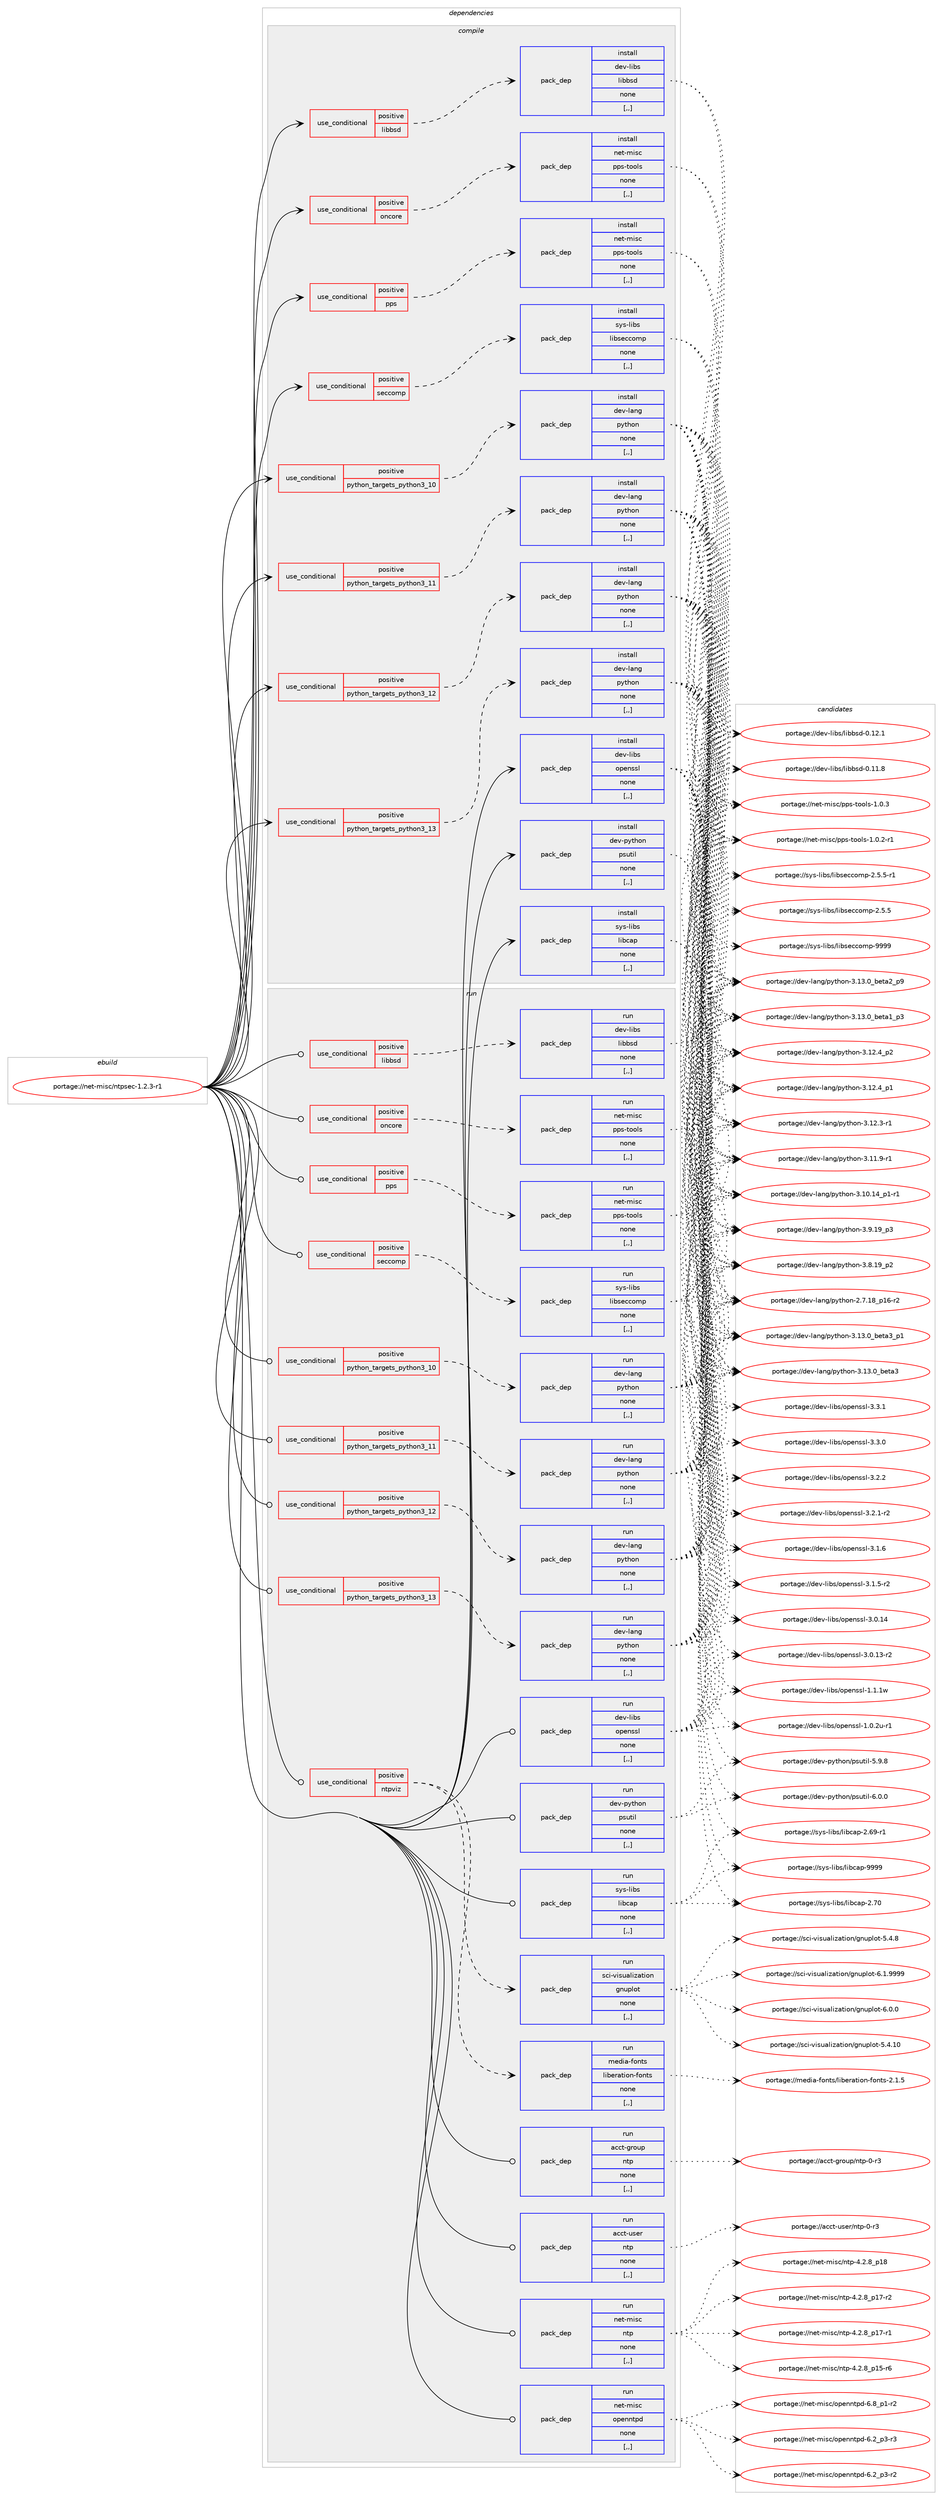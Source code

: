 digraph prolog {

# *************
# Graph options
# *************

newrank=true;
concentrate=true;
compound=true;
graph [rankdir=LR,fontname=Helvetica,fontsize=10,ranksep=1.5];#, ranksep=2.5, nodesep=0.2];
edge  [arrowhead=vee];
node  [fontname=Helvetica,fontsize=10];

# **********
# The ebuild
# **********

subgraph cluster_leftcol {
color=gray;
label=<<i>ebuild</i>>;
id [label="portage://net-misc/ntpsec-1.2.3-r1", color=red, width=4, href="../net-misc/ntpsec-1.2.3-r1.svg"];
}

# ****************
# The dependencies
# ****************

subgraph cluster_midcol {
color=gray;
label=<<i>dependencies</i>>;
subgraph cluster_compile {
fillcolor="#eeeeee";
style=filled;
label=<<i>compile</i>>;
subgraph cond97766 {
dependency371365 [label=<<TABLE BORDER="0" CELLBORDER="1" CELLSPACING="0" CELLPADDING="4"><TR><TD ROWSPAN="3" CELLPADDING="10">use_conditional</TD></TR><TR><TD>positive</TD></TR><TR><TD>libbsd</TD></TR></TABLE>>, shape=none, color=red];
subgraph pack270905 {
dependency371366 [label=<<TABLE BORDER="0" CELLBORDER="1" CELLSPACING="0" CELLPADDING="4" WIDTH="220"><TR><TD ROWSPAN="6" CELLPADDING="30">pack_dep</TD></TR><TR><TD WIDTH="110">install</TD></TR><TR><TD>dev-libs</TD></TR><TR><TD>libbsd</TD></TR><TR><TD>none</TD></TR><TR><TD>[,,]</TD></TR></TABLE>>, shape=none, color=blue];
}
dependency371365:e -> dependency371366:w [weight=20,style="dashed",arrowhead="vee"];
}
id:e -> dependency371365:w [weight=20,style="solid",arrowhead="vee"];
subgraph cond97767 {
dependency371367 [label=<<TABLE BORDER="0" CELLBORDER="1" CELLSPACING="0" CELLPADDING="4"><TR><TD ROWSPAN="3" CELLPADDING="10">use_conditional</TD></TR><TR><TD>positive</TD></TR><TR><TD>oncore</TD></TR></TABLE>>, shape=none, color=red];
subgraph pack270906 {
dependency371368 [label=<<TABLE BORDER="0" CELLBORDER="1" CELLSPACING="0" CELLPADDING="4" WIDTH="220"><TR><TD ROWSPAN="6" CELLPADDING="30">pack_dep</TD></TR><TR><TD WIDTH="110">install</TD></TR><TR><TD>net-misc</TD></TR><TR><TD>pps-tools</TD></TR><TR><TD>none</TD></TR><TR><TD>[,,]</TD></TR></TABLE>>, shape=none, color=blue];
}
dependency371367:e -> dependency371368:w [weight=20,style="dashed",arrowhead="vee"];
}
id:e -> dependency371367:w [weight=20,style="solid",arrowhead="vee"];
subgraph cond97768 {
dependency371369 [label=<<TABLE BORDER="0" CELLBORDER="1" CELLSPACING="0" CELLPADDING="4"><TR><TD ROWSPAN="3" CELLPADDING="10">use_conditional</TD></TR><TR><TD>positive</TD></TR><TR><TD>pps</TD></TR></TABLE>>, shape=none, color=red];
subgraph pack270907 {
dependency371370 [label=<<TABLE BORDER="0" CELLBORDER="1" CELLSPACING="0" CELLPADDING="4" WIDTH="220"><TR><TD ROWSPAN="6" CELLPADDING="30">pack_dep</TD></TR><TR><TD WIDTH="110">install</TD></TR><TR><TD>net-misc</TD></TR><TR><TD>pps-tools</TD></TR><TR><TD>none</TD></TR><TR><TD>[,,]</TD></TR></TABLE>>, shape=none, color=blue];
}
dependency371369:e -> dependency371370:w [weight=20,style="dashed",arrowhead="vee"];
}
id:e -> dependency371369:w [weight=20,style="solid",arrowhead="vee"];
subgraph cond97769 {
dependency371371 [label=<<TABLE BORDER="0" CELLBORDER="1" CELLSPACING="0" CELLPADDING="4"><TR><TD ROWSPAN="3" CELLPADDING="10">use_conditional</TD></TR><TR><TD>positive</TD></TR><TR><TD>python_targets_python3_10</TD></TR></TABLE>>, shape=none, color=red];
subgraph pack270908 {
dependency371372 [label=<<TABLE BORDER="0" CELLBORDER="1" CELLSPACING="0" CELLPADDING="4" WIDTH="220"><TR><TD ROWSPAN="6" CELLPADDING="30">pack_dep</TD></TR><TR><TD WIDTH="110">install</TD></TR><TR><TD>dev-lang</TD></TR><TR><TD>python</TD></TR><TR><TD>none</TD></TR><TR><TD>[,,]</TD></TR></TABLE>>, shape=none, color=blue];
}
dependency371371:e -> dependency371372:w [weight=20,style="dashed",arrowhead="vee"];
}
id:e -> dependency371371:w [weight=20,style="solid",arrowhead="vee"];
subgraph cond97770 {
dependency371373 [label=<<TABLE BORDER="0" CELLBORDER="1" CELLSPACING="0" CELLPADDING="4"><TR><TD ROWSPAN="3" CELLPADDING="10">use_conditional</TD></TR><TR><TD>positive</TD></TR><TR><TD>python_targets_python3_11</TD></TR></TABLE>>, shape=none, color=red];
subgraph pack270909 {
dependency371374 [label=<<TABLE BORDER="0" CELLBORDER="1" CELLSPACING="0" CELLPADDING="4" WIDTH="220"><TR><TD ROWSPAN="6" CELLPADDING="30">pack_dep</TD></TR><TR><TD WIDTH="110">install</TD></TR><TR><TD>dev-lang</TD></TR><TR><TD>python</TD></TR><TR><TD>none</TD></TR><TR><TD>[,,]</TD></TR></TABLE>>, shape=none, color=blue];
}
dependency371373:e -> dependency371374:w [weight=20,style="dashed",arrowhead="vee"];
}
id:e -> dependency371373:w [weight=20,style="solid",arrowhead="vee"];
subgraph cond97771 {
dependency371375 [label=<<TABLE BORDER="0" CELLBORDER="1" CELLSPACING="0" CELLPADDING="4"><TR><TD ROWSPAN="3" CELLPADDING="10">use_conditional</TD></TR><TR><TD>positive</TD></TR><TR><TD>python_targets_python3_12</TD></TR></TABLE>>, shape=none, color=red];
subgraph pack270910 {
dependency371376 [label=<<TABLE BORDER="0" CELLBORDER="1" CELLSPACING="0" CELLPADDING="4" WIDTH="220"><TR><TD ROWSPAN="6" CELLPADDING="30">pack_dep</TD></TR><TR><TD WIDTH="110">install</TD></TR><TR><TD>dev-lang</TD></TR><TR><TD>python</TD></TR><TR><TD>none</TD></TR><TR><TD>[,,]</TD></TR></TABLE>>, shape=none, color=blue];
}
dependency371375:e -> dependency371376:w [weight=20,style="dashed",arrowhead="vee"];
}
id:e -> dependency371375:w [weight=20,style="solid",arrowhead="vee"];
subgraph cond97772 {
dependency371377 [label=<<TABLE BORDER="0" CELLBORDER="1" CELLSPACING="0" CELLPADDING="4"><TR><TD ROWSPAN="3" CELLPADDING="10">use_conditional</TD></TR><TR><TD>positive</TD></TR><TR><TD>python_targets_python3_13</TD></TR></TABLE>>, shape=none, color=red];
subgraph pack270911 {
dependency371378 [label=<<TABLE BORDER="0" CELLBORDER="1" CELLSPACING="0" CELLPADDING="4" WIDTH="220"><TR><TD ROWSPAN="6" CELLPADDING="30">pack_dep</TD></TR><TR><TD WIDTH="110">install</TD></TR><TR><TD>dev-lang</TD></TR><TR><TD>python</TD></TR><TR><TD>none</TD></TR><TR><TD>[,,]</TD></TR></TABLE>>, shape=none, color=blue];
}
dependency371377:e -> dependency371378:w [weight=20,style="dashed",arrowhead="vee"];
}
id:e -> dependency371377:w [weight=20,style="solid",arrowhead="vee"];
subgraph cond97773 {
dependency371379 [label=<<TABLE BORDER="0" CELLBORDER="1" CELLSPACING="0" CELLPADDING="4"><TR><TD ROWSPAN="3" CELLPADDING="10">use_conditional</TD></TR><TR><TD>positive</TD></TR><TR><TD>seccomp</TD></TR></TABLE>>, shape=none, color=red];
subgraph pack270912 {
dependency371380 [label=<<TABLE BORDER="0" CELLBORDER="1" CELLSPACING="0" CELLPADDING="4" WIDTH="220"><TR><TD ROWSPAN="6" CELLPADDING="30">pack_dep</TD></TR><TR><TD WIDTH="110">install</TD></TR><TR><TD>sys-libs</TD></TR><TR><TD>libseccomp</TD></TR><TR><TD>none</TD></TR><TR><TD>[,,]</TD></TR></TABLE>>, shape=none, color=blue];
}
dependency371379:e -> dependency371380:w [weight=20,style="dashed",arrowhead="vee"];
}
id:e -> dependency371379:w [weight=20,style="solid",arrowhead="vee"];
subgraph pack270913 {
dependency371381 [label=<<TABLE BORDER="0" CELLBORDER="1" CELLSPACING="0" CELLPADDING="4" WIDTH="220"><TR><TD ROWSPAN="6" CELLPADDING="30">pack_dep</TD></TR><TR><TD WIDTH="110">install</TD></TR><TR><TD>dev-libs</TD></TR><TR><TD>openssl</TD></TR><TR><TD>none</TD></TR><TR><TD>[,,]</TD></TR></TABLE>>, shape=none, color=blue];
}
id:e -> dependency371381:w [weight=20,style="solid",arrowhead="vee"];
subgraph pack270914 {
dependency371382 [label=<<TABLE BORDER="0" CELLBORDER="1" CELLSPACING="0" CELLPADDING="4" WIDTH="220"><TR><TD ROWSPAN="6" CELLPADDING="30">pack_dep</TD></TR><TR><TD WIDTH="110">install</TD></TR><TR><TD>dev-python</TD></TR><TR><TD>psutil</TD></TR><TR><TD>none</TD></TR><TR><TD>[,,]</TD></TR></TABLE>>, shape=none, color=blue];
}
id:e -> dependency371382:w [weight=20,style="solid",arrowhead="vee"];
subgraph pack270915 {
dependency371383 [label=<<TABLE BORDER="0" CELLBORDER="1" CELLSPACING="0" CELLPADDING="4" WIDTH="220"><TR><TD ROWSPAN="6" CELLPADDING="30">pack_dep</TD></TR><TR><TD WIDTH="110">install</TD></TR><TR><TD>sys-libs</TD></TR><TR><TD>libcap</TD></TR><TR><TD>none</TD></TR><TR><TD>[,,]</TD></TR></TABLE>>, shape=none, color=blue];
}
id:e -> dependency371383:w [weight=20,style="solid",arrowhead="vee"];
}
subgraph cluster_compileandrun {
fillcolor="#eeeeee";
style=filled;
label=<<i>compile and run</i>>;
}
subgraph cluster_run {
fillcolor="#eeeeee";
style=filled;
label=<<i>run</i>>;
subgraph cond97774 {
dependency371384 [label=<<TABLE BORDER="0" CELLBORDER="1" CELLSPACING="0" CELLPADDING="4"><TR><TD ROWSPAN="3" CELLPADDING="10">use_conditional</TD></TR><TR><TD>positive</TD></TR><TR><TD>libbsd</TD></TR></TABLE>>, shape=none, color=red];
subgraph pack270916 {
dependency371385 [label=<<TABLE BORDER="0" CELLBORDER="1" CELLSPACING="0" CELLPADDING="4" WIDTH="220"><TR><TD ROWSPAN="6" CELLPADDING="30">pack_dep</TD></TR><TR><TD WIDTH="110">run</TD></TR><TR><TD>dev-libs</TD></TR><TR><TD>libbsd</TD></TR><TR><TD>none</TD></TR><TR><TD>[,,]</TD></TR></TABLE>>, shape=none, color=blue];
}
dependency371384:e -> dependency371385:w [weight=20,style="dashed",arrowhead="vee"];
}
id:e -> dependency371384:w [weight=20,style="solid",arrowhead="odot"];
subgraph cond97775 {
dependency371386 [label=<<TABLE BORDER="0" CELLBORDER="1" CELLSPACING="0" CELLPADDING="4"><TR><TD ROWSPAN="3" CELLPADDING="10">use_conditional</TD></TR><TR><TD>positive</TD></TR><TR><TD>ntpviz</TD></TR></TABLE>>, shape=none, color=red];
subgraph pack270917 {
dependency371387 [label=<<TABLE BORDER="0" CELLBORDER="1" CELLSPACING="0" CELLPADDING="4" WIDTH="220"><TR><TD ROWSPAN="6" CELLPADDING="30">pack_dep</TD></TR><TR><TD WIDTH="110">run</TD></TR><TR><TD>media-fonts</TD></TR><TR><TD>liberation-fonts</TD></TR><TR><TD>none</TD></TR><TR><TD>[,,]</TD></TR></TABLE>>, shape=none, color=blue];
}
dependency371386:e -> dependency371387:w [weight=20,style="dashed",arrowhead="vee"];
subgraph pack270918 {
dependency371388 [label=<<TABLE BORDER="0" CELLBORDER="1" CELLSPACING="0" CELLPADDING="4" WIDTH="220"><TR><TD ROWSPAN="6" CELLPADDING="30">pack_dep</TD></TR><TR><TD WIDTH="110">run</TD></TR><TR><TD>sci-visualization</TD></TR><TR><TD>gnuplot</TD></TR><TR><TD>none</TD></TR><TR><TD>[,,]</TD></TR></TABLE>>, shape=none, color=blue];
}
dependency371386:e -> dependency371388:w [weight=20,style="dashed",arrowhead="vee"];
}
id:e -> dependency371386:w [weight=20,style="solid",arrowhead="odot"];
subgraph cond97776 {
dependency371389 [label=<<TABLE BORDER="0" CELLBORDER="1" CELLSPACING="0" CELLPADDING="4"><TR><TD ROWSPAN="3" CELLPADDING="10">use_conditional</TD></TR><TR><TD>positive</TD></TR><TR><TD>oncore</TD></TR></TABLE>>, shape=none, color=red];
subgraph pack270919 {
dependency371390 [label=<<TABLE BORDER="0" CELLBORDER="1" CELLSPACING="0" CELLPADDING="4" WIDTH="220"><TR><TD ROWSPAN="6" CELLPADDING="30">pack_dep</TD></TR><TR><TD WIDTH="110">run</TD></TR><TR><TD>net-misc</TD></TR><TR><TD>pps-tools</TD></TR><TR><TD>none</TD></TR><TR><TD>[,,]</TD></TR></TABLE>>, shape=none, color=blue];
}
dependency371389:e -> dependency371390:w [weight=20,style="dashed",arrowhead="vee"];
}
id:e -> dependency371389:w [weight=20,style="solid",arrowhead="odot"];
subgraph cond97777 {
dependency371391 [label=<<TABLE BORDER="0" CELLBORDER="1" CELLSPACING="0" CELLPADDING="4"><TR><TD ROWSPAN="3" CELLPADDING="10">use_conditional</TD></TR><TR><TD>positive</TD></TR><TR><TD>pps</TD></TR></TABLE>>, shape=none, color=red];
subgraph pack270920 {
dependency371392 [label=<<TABLE BORDER="0" CELLBORDER="1" CELLSPACING="0" CELLPADDING="4" WIDTH="220"><TR><TD ROWSPAN="6" CELLPADDING="30">pack_dep</TD></TR><TR><TD WIDTH="110">run</TD></TR><TR><TD>net-misc</TD></TR><TR><TD>pps-tools</TD></TR><TR><TD>none</TD></TR><TR><TD>[,,]</TD></TR></TABLE>>, shape=none, color=blue];
}
dependency371391:e -> dependency371392:w [weight=20,style="dashed",arrowhead="vee"];
}
id:e -> dependency371391:w [weight=20,style="solid",arrowhead="odot"];
subgraph cond97778 {
dependency371393 [label=<<TABLE BORDER="0" CELLBORDER="1" CELLSPACING="0" CELLPADDING="4"><TR><TD ROWSPAN="3" CELLPADDING="10">use_conditional</TD></TR><TR><TD>positive</TD></TR><TR><TD>python_targets_python3_10</TD></TR></TABLE>>, shape=none, color=red];
subgraph pack270921 {
dependency371394 [label=<<TABLE BORDER="0" CELLBORDER="1" CELLSPACING="0" CELLPADDING="4" WIDTH="220"><TR><TD ROWSPAN="6" CELLPADDING="30">pack_dep</TD></TR><TR><TD WIDTH="110">run</TD></TR><TR><TD>dev-lang</TD></TR><TR><TD>python</TD></TR><TR><TD>none</TD></TR><TR><TD>[,,]</TD></TR></TABLE>>, shape=none, color=blue];
}
dependency371393:e -> dependency371394:w [weight=20,style="dashed",arrowhead="vee"];
}
id:e -> dependency371393:w [weight=20,style="solid",arrowhead="odot"];
subgraph cond97779 {
dependency371395 [label=<<TABLE BORDER="0" CELLBORDER="1" CELLSPACING="0" CELLPADDING="4"><TR><TD ROWSPAN="3" CELLPADDING="10">use_conditional</TD></TR><TR><TD>positive</TD></TR><TR><TD>python_targets_python3_11</TD></TR></TABLE>>, shape=none, color=red];
subgraph pack270922 {
dependency371396 [label=<<TABLE BORDER="0" CELLBORDER="1" CELLSPACING="0" CELLPADDING="4" WIDTH="220"><TR><TD ROWSPAN="6" CELLPADDING="30">pack_dep</TD></TR><TR><TD WIDTH="110">run</TD></TR><TR><TD>dev-lang</TD></TR><TR><TD>python</TD></TR><TR><TD>none</TD></TR><TR><TD>[,,]</TD></TR></TABLE>>, shape=none, color=blue];
}
dependency371395:e -> dependency371396:w [weight=20,style="dashed",arrowhead="vee"];
}
id:e -> dependency371395:w [weight=20,style="solid",arrowhead="odot"];
subgraph cond97780 {
dependency371397 [label=<<TABLE BORDER="0" CELLBORDER="1" CELLSPACING="0" CELLPADDING="4"><TR><TD ROWSPAN="3" CELLPADDING="10">use_conditional</TD></TR><TR><TD>positive</TD></TR><TR><TD>python_targets_python3_12</TD></TR></TABLE>>, shape=none, color=red];
subgraph pack270923 {
dependency371398 [label=<<TABLE BORDER="0" CELLBORDER="1" CELLSPACING="0" CELLPADDING="4" WIDTH="220"><TR><TD ROWSPAN="6" CELLPADDING="30">pack_dep</TD></TR><TR><TD WIDTH="110">run</TD></TR><TR><TD>dev-lang</TD></TR><TR><TD>python</TD></TR><TR><TD>none</TD></TR><TR><TD>[,,]</TD></TR></TABLE>>, shape=none, color=blue];
}
dependency371397:e -> dependency371398:w [weight=20,style="dashed",arrowhead="vee"];
}
id:e -> dependency371397:w [weight=20,style="solid",arrowhead="odot"];
subgraph cond97781 {
dependency371399 [label=<<TABLE BORDER="0" CELLBORDER="1" CELLSPACING="0" CELLPADDING="4"><TR><TD ROWSPAN="3" CELLPADDING="10">use_conditional</TD></TR><TR><TD>positive</TD></TR><TR><TD>python_targets_python3_13</TD></TR></TABLE>>, shape=none, color=red];
subgraph pack270924 {
dependency371400 [label=<<TABLE BORDER="0" CELLBORDER="1" CELLSPACING="0" CELLPADDING="4" WIDTH="220"><TR><TD ROWSPAN="6" CELLPADDING="30">pack_dep</TD></TR><TR><TD WIDTH="110">run</TD></TR><TR><TD>dev-lang</TD></TR><TR><TD>python</TD></TR><TR><TD>none</TD></TR><TR><TD>[,,]</TD></TR></TABLE>>, shape=none, color=blue];
}
dependency371399:e -> dependency371400:w [weight=20,style="dashed",arrowhead="vee"];
}
id:e -> dependency371399:w [weight=20,style="solid",arrowhead="odot"];
subgraph cond97782 {
dependency371401 [label=<<TABLE BORDER="0" CELLBORDER="1" CELLSPACING="0" CELLPADDING="4"><TR><TD ROWSPAN="3" CELLPADDING="10">use_conditional</TD></TR><TR><TD>positive</TD></TR><TR><TD>seccomp</TD></TR></TABLE>>, shape=none, color=red];
subgraph pack270925 {
dependency371402 [label=<<TABLE BORDER="0" CELLBORDER="1" CELLSPACING="0" CELLPADDING="4" WIDTH="220"><TR><TD ROWSPAN="6" CELLPADDING="30">pack_dep</TD></TR><TR><TD WIDTH="110">run</TD></TR><TR><TD>sys-libs</TD></TR><TR><TD>libseccomp</TD></TR><TR><TD>none</TD></TR><TR><TD>[,,]</TD></TR></TABLE>>, shape=none, color=blue];
}
dependency371401:e -> dependency371402:w [weight=20,style="dashed",arrowhead="vee"];
}
id:e -> dependency371401:w [weight=20,style="solid",arrowhead="odot"];
subgraph pack270926 {
dependency371403 [label=<<TABLE BORDER="0" CELLBORDER="1" CELLSPACING="0" CELLPADDING="4" WIDTH="220"><TR><TD ROWSPAN="6" CELLPADDING="30">pack_dep</TD></TR><TR><TD WIDTH="110">run</TD></TR><TR><TD>acct-group</TD></TR><TR><TD>ntp</TD></TR><TR><TD>none</TD></TR><TR><TD>[,,]</TD></TR></TABLE>>, shape=none, color=blue];
}
id:e -> dependency371403:w [weight=20,style="solid",arrowhead="odot"];
subgraph pack270927 {
dependency371404 [label=<<TABLE BORDER="0" CELLBORDER="1" CELLSPACING="0" CELLPADDING="4" WIDTH="220"><TR><TD ROWSPAN="6" CELLPADDING="30">pack_dep</TD></TR><TR><TD WIDTH="110">run</TD></TR><TR><TD>acct-user</TD></TR><TR><TD>ntp</TD></TR><TR><TD>none</TD></TR><TR><TD>[,,]</TD></TR></TABLE>>, shape=none, color=blue];
}
id:e -> dependency371404:w [weight=20,style="solid",arrowhead="odot"];
subgraph pack270928 {
dependency371405 [label=<<TABLE BORDER="0" CELLBORDER="1" CELLSPACING="0" CELLPADDING="4" WIDTH="220"><TR><TD ROWSPAN="6" CELLPADDING="30">pack_dep</TD></TR><TR><TD WIDTH="110">run</TD></TR><TR><TD>dev-libs</TD></TR><TR><TD>openssl</TD></TR><TR><TD>none</TD></TR><TR><TD>[,,]</TD></TR></TABLE>>, shape=none, color=blue];
}
id:e -> dependency371405:w [weight=20,style="solid",arrowhead="odot"];
subgraph pack270929 {
dependency371406 [label=<<TABLE BORDER="0" CELLBORDER="1" CELLSPACING="0" CELLPADDING="4" WIDTH="220"><TR><TD ROWSPAN="6" CELLPADDING="30">pack_dep</TD></TR><TR><TD WIDTH="110">run</TD></TR><TR><TD>dev-python</TD></TR><TR><TD>psutil</TD></TR><TR><TD>none</TD></TR><TR><TD>[,,]</TD></TR></TABLE>>, shape=none, color=blue];
}
id:e -> dependency371406:w [weight=20,style="solid",arrowhead="odot"];
subgraph pack270930 {
dependency371407 [label=<<TABLE BORDER="0" CELLBORDER="1" CELLSPACING="0" CELLPADDING="4" WIDTH="220"><TR><TD ROWSPAN="6" CELLPADDING="30">pack_dep</TD></TR><TR><TD WIDTH="110">run</TD></TR><TR><TD>sys-libs</TD></TR><TR><TD>libcap</TD></TR><TR><TD>none</TD></TR><TR><TD>[,,]</TD></TR></TABLE>>, shape=none, color=blue];
}
id:e -> dependency371407:w [weight=20,style="solid",arrowhead="odot"];
subgraph pack270931 {
dependency371408 [label=<<TABLE BORDER="0" CELLBORDER="1" CELLSPACING="0" CELLPADDING="4" WIDTH="220"><TR><TD ROWSPAN="6" CELLPADDING="30">pack_dep</TD></TR><TR><TD WIDTH="110">run</TD></TR><TR><TD>net-misc</TD></TR><TR><TD>ntp</TD></TR><TR><TD>none</TD></TR><TR><TD>[,,]</TD></TR></TABLE>>, shape=none, color=blue];
}
id:e -> dependency371408:w [weight=20,style="solid",arrowhead="odot"];
subgraph pack270932 {
dependency371409 [label=<<TABLE BORDER="0" CELLBORDER="1" CELLSPACING="0" CELLPADDING="4" WIDTH="220"><TR><TD ROWSPAN="6" CELLPADDING="30">pack_dep</TD></TR><TR><TD WIDTH="110">run</TD></TR><TR><TD>net-misc</TD></TR><TR><TD>openntpd</TD></TR><TR><TD>none</TD></TR><TR><TD>[,,]</TD></TR></TABLE>>, shape=none, color=blue];
}
id:e -> dependency371409:w [weight=20,style="solid",arrowhead="odot"];
}
}

# **************
# The candidates
# **************

subgraph cluster_choices {
rank=same;
color=gray;
label=<<i>candidates</i>>;

subgraph choice270905 {
color=black;
nodesep=1;
choice100101118451081059811547108105989811510045484649504649 [label="portage://dev-libs/libbsd-0.12.1", color=red, width=4,href="../dev-libs/libbsd-0.12.1.svg"];
choice100101118451081059811547108105989811510045484649494656 [label="portage://dev-libs/libbsd-0.11.8", color=red, width=4,href="../dev-libs/libbsd-0.11.8.svg"];
dependency371366:e -> choice100101118451081059811547108105989811510045484649504649:w [style=dotted,weight="100"];
dependency371366:e -> choice100101118451081059811547108105989811510045484649494656:w [style=dotted,weight="100"];
}
subgraph choice270906 {
color=black;
nodesep=1;
choice11010111645109105115994711211211545116111111108115454946484651 [label="portage://net-misc/pps-tools-1.0.3", color=red, width=4,href="../net-misc/pps-tools-1.0.3.svg"];
choice110101116451091051159947112112115451161111111081154549464846504511449 [label="portage://net-misc/pps-tools-1.0.2-r1", color=red, width=4,href="../net-misc/pps-tools-1.0.2-r1.svg"];
dependency371368:e -> choice11010111645109105115994711211211545116111111108115454946484651:w [style=dotted,weight="100"];
dependency371368:e -> choice110101116451091051159947112112115451161111111081154549464846504511449:w [style=dotted,weight="100"];
}
subgraph choice270907 {
color=black;
nodesep=1;
choice11010111645109105115994711211211545116111111108115454946484651 [label="portage://net-misc/pps-tools-1.0.3", color=red, width=4,href="../net-misc/pps-tools-1.0.3.svg"];
choice110101116451091051159947112112115451161111111081154549464846504511449 [label="portage://net-misc/pps-tools-1.0.2-r1", color=red, width=4,href="../net-misc/pps-tools-1.0.2-r1.svg"];
dependency371370:e -> choice11010111645109105115994711211211545116111111108115454946484651:w [style=dotted,weight="100"];
dependency371370:e -> choice110101116451091051159947112112115451161111111081154549464846504511449:w [style=dotted,weight="100"];
}
subgraph choice270908 {
color=black;
nodesep=1;
choice10010111845108971101034711212111610411111045514649514648959810111697519511249 [label="portage://dev-lang/python-3.13.0_beta3_p1", color=red, width=4,href="../dev-lang/python-3.13.0_beta3_p1.svg"];
choice1001011184510897110103471121211161041111104551464951464895981011169751 [label="portage://dev-lang/python-3.13.0_beta3", color=red, width=4,href="../dev-lang/python-3.13.0_beta3.svg"];
choice10010111845108971101034711212111610411111045514649514648959810111697509511257 [label="portage://dev-lang/python-3.13.0_beta2_p9", color=red, width=4,href="../dev-lang/python-3.13.0_beta2_p9.svg"];
choice10010111845108971101034711212111610411111045514649514648959810111697499511251 [label="portage://dev-lang/python-3.13.0_beta1_p3", color=red, width=4,href="../dev-lang/python-3.13.0_beta1_p3.svg"];
choice100101118451089711010347112121116104111110455146495046529511250 [label="portage://dev-lang/python-3.12.4_p2", color=red, width=4,href="../dev-lang/python-3.12.4_p2.svg"];
choice100101118451089711010347112121116104111110455146495046529511249 [label="portage://dev-lang/python-3.12.4_p1", color=red, width=4,href="../dev-lang/python-3.12.4_p1.svg"];
choice100101118451089711010347112121116104111110455146495046514511449 [label="portage://dev-lang/python-3.12.3-r1", color=red, width=4,href="../dev-lang/python-3.12.3-r1.svg"];
choice100101118451089711010347112121116104111110455146494946574511449 [label="portage://dev-lang/python-3.11.9-r1", color=red, width=4,href="../dev-lang/python-3.11.9-r1.svg"];
choice100101118451089711010347112121116104111110455146494846495295112494511449 [label="portage://dev-lang/python-3.10.14_p1-r1", color=red, width=4,href="../dev-lang/python-3.10.14_p1-r1.svg"];
choice100101118451089711010347112121116104111110455146574649579511251 [label="portage://dev-lang/python-3.9.19_p3", color=red, width=4,href="../dev-lang/python-3.9.19_p3.svg"];
choice100101118451089711010347112121116104111110455146564649579511250 [label="portage://dev-lang/python-3.8.19_p2", color=red, width=4,href="../dev-lang/python-3.8.19_p2.svg"];
choice100101118451089711010347112121116104111110455046554649569511249544511450 [label="portage://dev-lang/python-2.7.18_p16-r2", color=red, width=4,href="../dev-lang/python-2.7.18_p16-r2.svg"];
dependency371372:e -> choice10010111845108971101034711212111610411111045514649514648959810111697519511249:w [style=dotted,weight="100"];
dependency371372:e -> choice1001011184510897110103471121211161041111104551464951464895981011169751:w [style=dotted,weight="100"];
dependency371372:e -> choice10010111845108971101034711212111610411111045514649514648959810111697509511257:w [style=dotted,weight="100"];
dependency371372:e -> choice10010111845108971101034711212111610411111045514649514648959810111697499511251:w [style=dotted,weight="100"];
dependency371372:e -> choice100101118451089711010347112121116104111110455146495046529511250:w [style=dotted,weight="100"];
dependency371372:e -> choice100101118451089711010347112121116104111110455146495046529511249:w [style=dotted,weight="100"];
dependency371372:e -> choice100101118451089711010347112121116104111110455146495046514511449:w [style=dotted,weight="100"];
dependency371372:e -> choice100101118451089711010347112121116104111110455146494946574511449:w [style=dotted,weight="100"];
dependency371372:e -> choice100101118451089711010347112121116104111110455146494846495295112494511449:w [style=dotted,weight="100"];
dependency371372:e -> choice100101118451089711010347112121116104111110455146574649579511251:w [style=dotted,weight="100"];
dependency371372:e -> choice100101118451089711010347112121116104111110455146564649579511250:w [style=dotted,weight="100"];
dependency371372:e -> choice100101118451089711010347112121116104111110455046554649569511249544511450:w [style=dotted,weight="100"];
}
subgraph choice270909 {
color=black;
nodesep=1;
choice10010111845108971101034711212111610411111045514649514648959810111697519511249 [label="portage://dev-lang/python-3.13.0_beta3_p1", color=red, width=4,href="../dev-lang/python-3.13.0_beta3_p1.svg"];
choice1001011184510897110103471121211161041111104551464951464895981011169751 [label="portage://dev-lang/python-3.13.0_beta3", color=red, width=4,href="../dev-lang/python-3.13.0_beta3.svg"];
choice10010111845108971101034711212111610411111045514649514648959810111697509511257 [label="portage://dev-lang/python-3.13.0_beta2_p9", color=red, width=4,href="../dev-lang/python-3.13.0_beta2_p9.svg"];
choice10010111845108971101034711212111610411111045514649514648959810111697499511251 [label="portage://dev-lang/python-3.13.0_beta1_p3", color=red, width=4,href="../dev-lang/python-3.13.0_beta1_p3.svg"];
choice100101118451089711010347112121116104111110455146495046529511250 [label="portage://dev-lang/python-3.12.4_p2", color=red, width=4,href="../dev-lang/python-3.12.4_p2.svg"];
choice100101118451089711010347112121116104111110455146495046529511249 [label="portage://dev-lang/python-3.12.4_p1", color=red, width=4,href="../dev-lang/python-3.12.4_p1.svg"];
choice100101118451089711010347112121116104111110455146495046514511449 [label="portage://dev-lang/python-3.12.3-r1", color=red, width=4,href="../dev-lang/python-3.12.3-r1.svg"];
choice100101118451089711010347112121116104111110455146494946574511449 [label="portage://dev-lang/python-3.11.9-r1", color=red, width=4,href="../dev-lang/python-3.11.9-r1.svg"];
choice100101118451089711010347112121116104111110455146494846495295112494511449 [label="portage://dev-lang/python-3.10.14_p1-r1", color=red, width=4,href="../dev-lang/python-3.10.14_p1-r1.svg"];
choice100101118451089711010347112121116104111110455146574649579511251 [label="portage://dev-lang/python-3.9.19_p3", color=red, width=4,href="../dev-lang/python-3.9.19_p3.svg"];
choice100101118451089711010347112121116104111110455146564649579511250 [label="portage://dev-lang/python-3.8.19_p2", color=red, width=4,href="../dev-lang/python-3.8.19_p2.svg"];
choice100101118451089711010347112121116104111110455046554649569511249544511450 [label="portage://dev-lang/python-2.7.18_p16-r2", color=red, width=4,href="../dev-lang/python-2.7.18_p16-r2.svg"];
dependency371374:e -> choice10010111845108971101034711212111610411111045514649514648959810111697519511249:w [style=dotted,weight="100"];
dependency371374:e -> choice1001011184510897110103471121211161041111104551464951464895981011169751:w [style=dotted,weight="100"];
dependency371374:e -> choice10010111845108971101034711212111610411111045514649514648959810111697509511257:w [style=dotted,weight="100"];
dependency371374:e -> choice10010111845108971101034711212111610411111045514649514648959810111697499511251:w [style=dotted,weight="100"];
dependency371374:e -> choice100101118451089711010347112121116104111110455146495046529511250:w [style=dotted,weight="100"];
dependency371374:e -> choice100101118451089711010347112121116104111110455146495046529511249:w [style=dotted,weight="100"];
dependency371374:e -> choice100101118451089711010347112121116104111110455146495046514511449:w [style=dotted,weight="100"];
dependency371374:e -> choice100101118451089711010347112121116104111110455146494946574511449:w [style=dotted,weight="100"];
dependency371374:e -> choice100101118451089711010347112121116104111110455146494846495295112494511449:w [style=dotted,weight="100"];
dependency371374:e -> choice100101118451089711010347112121116104111110455146574649579511251:w [style=dotted,weight="100"];
dependency371374:e -> choice100101118451089711010347112121116104111110455146564649579511250:w [style=dotted,weight="100"];
dependency371374:e -> choice100101118451089711010347112121116104111110455046554649569511249544511450:w [style=dotted,weight="100"];
}
subgraph choice270910 {
color=black;
nodesep=1;
choice10010111845108971101034711212111610411111045514649514648959810111697519511249 [label="portage://dev-lang/python-3.13.0_beta3_p1", color=red, width=4,href="../dev-lang/python-3.13.0_beta3_p1.svg"];
choice1001011184510897110103471121211161041111104551464951464895981011169751 [label="portage://dev-lang/python-3.13.0_beta3", color=red, width=4,href="../dev-lang/python-3.13.0_beta3.svg"];
choice10010111845108971101034711212111610411111045514649514648959810111697509511257 [label="portage://dev-lang/python-3.13.0_beta2_p9", color=red, width=4,href="../dev-lang/python-3.13.0_beta2_p9.svg"];
choice10010111845108971101034711212111610411111045514649514648959810111697499511251 [label="portage://dev-lang/python-3.13.0_beta1_p3", color=red, width=4,href="../dev-lang/python-3.13.0_beta1_p3.svg"];
choice100101118451089711010347112121116104111110455146495046529511250 [label="portage://dev-lang/python-3.12.4_p2", color=red, width=4,href="../dev-lang/python-3.12.4_p2.svg"];
choice100101118451089711010347112121116104111110455146495046529511249 [label="portage://dev-lang/python-3.12.4_p1", color=red, width=4,href="../dev-lang/python-3.12.4_p1.svg"];
choice100101118451089711010347112121116104111110455146495046514511449 [label="portage://dev-lang/python-3.12.3-r1", color=red, width=4,href="../dev-lang/python-3.12.3-r1.svg"];
choice100101118451089711010347112121116104111110455146494946574511449 [label="portage://dev-lang/python-3.11.9-r1", color=red, width=4,href="../dev-lang/python-3.11.9-r1.svg"];
choice100101118451089711010347112121116104111110455146494846495295112494511449 [label="portage://dev-lang/python-3.10.14_p1-r1", color=red, width=4,href="../dev-lang/python-3.10.14_p1-r1.svg"];
choice100101118451089711010347112121116104111110455146574649579511251 [label="portage://dev-lang/python-3.9.19_p3", color=red, width=4,href="../dev-lang/python-3.9.19_p3.svg"];
choice100101118451089711010347112121116104111110455146564649579511250 [label="portage://dev-lang/python-3.8.19_p2", color=red, width=4,href="../dev-lang/python-3.8.19_p2.svg"];
choice100101118451089711010347112121116104111110455046554649569511249544511450 [label="portage://dev-lang/python-2.7.18_p16-r2", color=red, width=4,href="../dev-lang/python-2.7.18_p16-r2.svg"];
dependency371376:e -> choice10010111845108971101034711212111610411111045514649514648959810111697519511249:w [style=dotted,weight="100"];
dependency371376:e -> choice1001011184510897110103471121211161041111104551464951464895981011169751:w [style=dotted,weight="100"];
dependency371376:e -> choice10010111845108971101034711212111610411111045514649514648959810111697509511257:w [style=dotted,weight="100"];
dependency371376:e -> choice10010111845108971101034711212111610411111045514649514648959810111697499511251:w [style=dotted,weight="100"];
dependency371376:e -> choice100101118451089711010347112121116104111110455146495046529511250:w [style=dotted,weight="100"];
dependency371376:e -> choice100101118451089711010347112121116104111110455146495046529511249:w [style=dotted,weight="100"];
dependency371376:e -> choice100101118451089711010347112121116104111110455146495046514511449:w [style=dotted,weight="100"];
dependency371376:e -> choice100101118451089711010347112121116104111110455146494946574511449:w [style=dotted,weight="100"];
dependency371376:e -> choice100101118451089711010347112121116104111110455146494846495295112494511449:w [style=dotted,weight="100"];
dependency371376:e -> choice100101118451089711010347112121116104111110455146574649579511251:w [style=dotted,weight="100"];
dependency371376:e -> choice100101118451089711010347112121116104111110455146564649579511250:w [style=dotted,weight="100"];
dependency371376:e -> choice100101118451089711010347112121116104111110455046554649569511249544511450:w [style=dotted,weight="100"];
}
subgraph choice270911 {
color=black;
nodesep=1;
choice10010111845108971101034711212111610411111045514649514648959810111697519511249 [label="portage://dev-lang/python-3.13.0_beta3_p1", color=red, width=4,href="../dev-lang/python-3.13.0_beta3_p1.svg"];
choice1001011184510897110103471121211161041111104551464951464895981011169751 [label="portage://dev-lang/python-3.13.0_beta3", color=red, width=4,href="../dev-lang/python-3.13.0_beta3.svg"];
choice10010111845108971101034711212111610411111045514649514648959810111697509511257 [label="portage://dev-lang/python-3.13.0_beta2_p9", color=red, width=4,href="../dev-lang/python-3.13.0_beta2_p9.svg"];
choice10010111845108971101034711212111610411111045514649514648959810111697499511251 [label="portage://dev-lang/python-3.13.0_beta1_p3", color=red, width=4,href="../dev-lang/python-3.13.0_beta1_p3.svg"];
choice100101118451089711010347112121116104111110455146495046529511250 [label="portage://dev-lang/python-3.12.4_p2", color=red, width=4,href="../dev-lang/python-3.12.4_p2.svg"];
choice100101118451089711010347112121116104111110455146495046529511249 [label="portage://dev-lang/python-3.12.4_p1", color=red, width=4,href="../dev-lang/python-3.12.4_p1.svg"];
choice100101118451089711010347112121116104111110455146495046514511449 [label="portage://dev-lang/python-3.12.3-r1", color=red, width=4,href="../dev-lang/python-3.12.3-r1.svg"];
choice100101118451089711010347112121116104111110455146494946574511449 [label="portage://dev-lang/python-3.11.9-r1", color=red, width=4,href="../dev-lang/python-3.11.9-r1.svg"];
choice100101118451089711010347112121116104111110455146494846495295112494511449 [label="portage://dev-lang/python-3.10.14_p1-r1", color=red, width=4,href="../dev-lang/python-3.10.14_p1-r1.svg"];
choice100101118451089711010347112121116104111110455146574649579511251 [label="portage://dev-lang/python-3.9.19_p3", color=red, width=4,href="../dev-lang/python-3.9.19_p3.svg"];
choice100101118451089711010347112121116104111110455146564649579511250 [label="portage://dev-lang/python-3.8.19_p2", color=red, width=4,href="../dev-lang/python-3.8.19_p2.svg"];
choice100101118451089711010347112121116104111110455046554649569511249544511450 [label="portage://dev-lang/python-2.7.18_p16-r2", color=red, width=4,href="../dev-lang/python-2.7.18_p16-r2.svg"];
dependency371378:e -> choice10010111845108971101034711212111610411111045514649514648959810111697519511249:w [style=dotted,weight="100"];
dependency371378:e -> choice1001011184510897110103471121211161041111104551464951464895981011169751:w [style=dotted,weight="100"];
dependency371378:e -> choice10010111845108971101034711212111610411111045514649514648959810111697509511257:w [style=dotted,weight="100"];
dependency371378:e -> choice10010111845108971101034711212111610411111045514649514648959810111697499511251:w [style=dotted,weight="100"];
dependency371378:e -> choice100101118451089711010347112121116104111110455146495046529511250:w [style=dotted,weight="100"];
dependency371378:e -> choice100101118451089711010347112121116104111110455146495046529511249:w [style=dotted,weight="100"];
dependency371378:e -> choice100101118451089711010347112121116104111110455146495046514511449:w [style=dotted,weight="100"];
dependency371378:e -> choice100101118451089711010347112121116104111110455146494946574511449:w [style=dotted,weight="100"];
dependency371378:e -> choice100101118451089711010347112121116104111110455146494846495295112494511449:w [style=dotted,weight="100"];
dependency371378:e -> choice100101118451089711010347112121116104111110455146574649579511251:w [style=dotted,weight="100"];
dependency371378:e -> choice100101118451089711010347112121116104111110455146564649579511250:w [style=dotted,weight="100"];
dependency371378:e -> choice100101118451089711010347112121116104111110455046554649569511249544511450:w [style=dotted,weight="100"];
}
subgraph choice270912 {
color=black;
nodesep=1;
choice1151211154510810598115471081059811510199991111091124557575757 [label="portage://sys-libs/libseccomp-9999", color=red, width=4,href="../sys-libs/libseccomp-9999.svg"];
choice1151211154510810598115471081059811510199991111091124550465346534511449 [label="portage://sys-libs/libseccomp-2.5.5-r1", color=red, width=4,href="../sys-libs/libseccomp-2.5.5-r1.svg"];
choice115121115451081059811547108105981151019999111109112455046534653 [label="portage://sys-libs/libseccomp-2.5.5", color=red, width=4,href="../sys-libs/libseccomp-2.5.5.svg"];
dependency371380:e -> choice1151211154510810598115471081059811510199991111091124557575757:w [style=dotted,weight="100"];
dependency371380:e -> choice1151211154510810598115471081059811510199991111091124550465346534511449:w [style=dotted,weight="100"];
dependency371380:e -> choice115121115451081059811547108105981151019999111109112455046534653:w [style=dotted,weight="100"];
}
subgraph choice270913 {
color=black;
nodesep=1;
choice100101118451081059811547111112101110115115108455146514649 [label="portage://dev-libs/openssl-3.3.1", color=red, width=4,href="../dev-libs/openssl-3.3.1.svg"];
choice100101118451081059811547111112101110115115108455146514648 [label="portage://dev-libs/openssl-3.3.0", color=red, width=4,href="../dev-libs/openssl-3.3.0.svg"];
choice100101118451081059811547111112101110115115108455146504650 [label="portage://dev-libs/openssl-3.2.2", color=red, width=4,href="../dev-libs/openssl-3.2.2.svg"];
choice1001011184510810598115471111121011101151151084551465046494511450 [label="portage://dev-libs/openssl-3.2.1-r2", color=red, width=4,href="../dev-libs/openssl-3.2.1-r2.svg"];
choice100101118451081059811547111112101110115115108455146494654 [label="portage://dev-libs/openssl-3.1.6", color=red, width=4,href="../dev-libs/openssl-3.1.6.svg"];
choice1001011184510810598115471111121011101151151084551464946534511450 [label="portage://dev-libs/openssl-3.1.5-r2", color=red, width=4,href="../dev-libs/openssl-3.1.5-r2.svg"];
choice10010111845108105981154711111210111011511510845514648464952 [label="portage://dev-libs/openssl-3.0.14", color=red, width=4,href="../dev-libs/openssl-3.0.14.svg"];
choice100101118451081059811547111112101110115115108455146484649514511450 [label="portage://dev-libs/openssl-3.0.13-r2", color=red, width=4,href="../dev-libs/openssl-3.0.13-r2.svg"];
choice100101118451081059811547111112101110115115108454946494649119 [label="portage://dev-libs/openssl-1.1.1w", color=red, width=4,href="../dev-libs/openssl-1.1.1w.svg"];
choice1001011184510810598115471111121011101151151084549464846501174511449 [label="portage://dev-libs/openssl-1.0.2u-r1", color=red, width=4,href="../dev-libs/openssl-1.0.2u-r1.svg"];
dependency371381:e -> choice100101118451081059811547111112101110115115108455146514649:w [style=dotted,weight="100"];
dependency371381:e -> choice100101118451081059811547111112101110115115108455146514648:w [style=dotted,weight="100"];
dependency371381:e -> choice100101118451081059811547111112101110115115108455146504650:w [style=dotted,weight="100"];
dependency371381:e -> choice1001011184510810598115471111121011101151151084551465046494511450:w [style=dotted,weight="100"];
dependency371381:e -> choice100101118451081059811547111112101110115115108455146494654:w [style=dotted,weight="100"];
dependency371381:e -> choice1001011184510810598115471111121011101151151084551464946534511450:w [style=dotted,weight="100"];
dependency371381:e -> choice10010111845108105981154711111210111011511510845514648464952:w [style=dotted,weight="100"];
dependency371381:e -> choice100101118451081059811547111112101110115115108455146484649514511450:w [style=dotted,weight="100"];
dependency371381:e -> choice100101118451081059811547111112101110115115108454946494649119:w [style=dotted,weight="100"];
dependency371381:e -> choice1001011184510810598115471111121011101151151084549464846501174511449:w [style=dotted,weight="100"];
}
subgraph choice270914 {
color=black;
nodesep=1;
choice1001011184511212111610411111047112115117116105108455446484648 [label="portage://dev-python/psutil-6.0.0", color=red, width=4,href="../dev-python/psutil-6.0.0.svg"];
choice1001011184511212111610411111047112115117116105108455346574656 [label="portage://dev-python/psutil-5.9.8", color=red, width=4,href="../dev-python/psutil-5.9.8.svg"];
dependency371382:e -> choice1001011184511212111610411111047112115117116105108455446484648:w [style=dotted,weight="100"];
dependency371382:e -> choice1001011184511212111610411111047112115117116105108455346574656:w [style=dotted,weight="100"];
}
subgraph choice270915 {
color=black;
nodesep=1;
choice1151211154510810598115471081059899971124557575757 [label="portage://sys-libs/libcap-9999", color=red, width=4,href="../sys-libs/libcap-9999.svg"];
choice1151211154510810598115471081059899971124550465548 [label="portage://sys-libs/libcap-2.70", color=red, width=4,href="../sys-libs/libcap-2.70.svg"];
choice11512111545108105981154710810598999711245504654574511449 [label="portage://sys-libs/libcap-2.69-r1", color=red, width=4,href="../sys-libs/libcap-2.69-r1.svg"];
dependency371383:e -> choice1151211154510810598115471081059899971124557575757:w [style=dotted,weight="100"];
dependency371383:e -> choice1151211154510810598115471081059899971124550465548:w [style=dotted,weight="100"];
dependency371383:e -> choice11512111545108105981154710810598999711245504654574511449:w [style=dotted,weight="100"];
}
subgraph choice270916 {
color=black;
nodesep=1;
choice100101118451081059811547108105989811510045484649504649 [label="portage://dev-libs/libbsd-0.12.1", color=red, width=4,href="../dev-libs/libbsd-0.12.1.svg"];
choice100101118451081059811547108105989811510045484649494656 [label="portage://dev-libs/libbsd-0.11.8", color=red, width=4,href="../dev-libs/libbsd-0.11.8.svg"];
dependency371385:e -> choice100101118451081059811547108105989811510045484649504649:w [style=dotted,weight="100"];
dependency371385:e -> choice100101118451081059811547108105989811510045484649494656:w [style=dotted,weight="100"];
}
subgraph choice270917 {
color=black;
nodesep=1;
choice109101100105974510211111011611547108105981011149711610511111045102111110116115455046494653 [label="portage://media-fonts/liberation-fonts-2.1.5", color=red, width=4,href="../media-fonts/liberation-fonts-2.1.5.svg"];
dependency371387:e -> choice109101100105974510211111011611547108105981011149711610511111045102111110116115455046494653:w [style=dotted,weight="100"];
}
subgraph choice270918 {
color=black;
nodesep=1;
choice1159910545118105115117971081051229711610511111047103110117112108111116455446494657575757 [label="portage://sci-visualization/gnuplot-6.1.9999", color=red, width=4,href="../sci-visualization/gnuplot-6.1.9999.svg"];
choice1159910545118105115117971081051229711610511111047103110117112108111116455446484648 [label="portage://sci-visualization/gnuplot-6.0.0", color=red, width=4,href="../sci-visualization/gnuplot-6.0.0.svg"];
choice115991054511810511511797108105122971161051111104710311011711210811111645534652464948 [label="portage://sci-visualization/gnuplot-5.4.10", color=red, width=4,href="../sci-visualization/gnuplot-5.4.10.svg"];
choice1159910545118105115117971081051229711610511111047103110117112108111116455346524656 [label="portage://sci-visualization/gnuplot-5.4.8", color=red, width=4,href="../sci-visualization/gnuplot-5.4.8.svg"];
dependency371388:e -> choice1159910545118105115117971081051229711610511111047103110117112108111116455446494657575757:w [style=dotted,weight="100"];
dependency371388:e -> choice1159910545118105115117971081051229711610511111047103110117112108111116455446484648:w [style=dotted,weight="100"];
dependency371388:e -> choice115991054511810511511797108105122971161051111104710311011711210811111645534652464948:w [style=dotted,weight="100"];
dependency371388:e -> choice1159910545118105115117971081051229711610511111047103110117112108111116455346524656:w [style=dotted,weight="100"];
}
subgraph choice270919 {
color=black;
nodesep=1;
choice11010111645109105115994711211211545116111111108115454946484651 [label="portage://net-misc/pps-tools-1.0.3", color=red, width=4,href="../net-misc/pps-tools-1.0.3.svg"];
choice110101116451091051159947112112115451161111111081154549464846504511449 [label="portage://net-misc/pps-tools-1.0.2-r1", color=red, width=4,href="../net-misc/pps-tools-1.0.2-r1.svg"];
dependency371390:e -> choice11010111645109105115994711211211545116111111108115454946484651:w [style=dotted,weight="100"];
dependency371390:e -> choice110101116451091051159947112112115451161111111081154549464846504511449:w [style=dotted,weight="100"];
}
subgraph choice270920 {
color=black;
nodesep=1;
choice11010111645109105115994711211211545116111111108115454946484651 [label="portage://net-misc/pps-tools-1.0.3", color=red, width=4,href="../net-misc/pps-tools-1.0.3.svg"];
choice110101116451091051159947112112115451161111111081154549464846504511449 [label="portage://net-misc/pps-tools-1.0.2-r1", color=red, width=4,href="../net-misc/pps-tools-1.0.2-r1.svg"];
dependency371392:e -> choice11010111645109105115994711211211545116111111108115454946484651:w [style=dotted,weight="100"];
dependency371392:e -> choice110101116451091051159947112112115451161111111081154549464846504511449:w [style=dotted,weight="100"];
}
subgraph choice270921 {
color=black;
nodesep=1;
choice10010111845108971101034711212111610411111045514649514648959810111697519511249 [label="portage://dev-lang/python-3.13.0_beta3_p1", color=red, width=4,href="../dev-lang/python-3.13.0_beta3_p1.svg"];
choice1001011184510897110103471121211161041111104551464951464895981011169751 [label="portage://dev-lang/python-3.13.0_beta3", color=red, width=4,href="../dev-lang/python-3.13.0_beta3.svg"];
choice10010111845108971101034711212111610411111045514649514648959810111697509511257 [label="portage://dev-lang/python-3.13.0_beta2_p9", color=red, width=4,href="../dev-lang/python-3.13.0_beta2_p9.svg"];
choice10010111845108971101034711212111610411111045514649514648959810111697499511251 [label="portage://dev-lang/python-3.13.0_beta1_p3", color=red, width=4,href="../dev-lang/python-3.13.0_beta1_p3.svg"];
choice100101118451089711010347112121116104111110455146495046529511250 [label="portage://dev-lang/python-3.12.4_p2", color=red, width=4,href="../dev-lang/python-3.12.4_p2.svg"];
choice100101118451089711010347112121116104111110455146495046529511249 [label="portage://dev-lang/python-3.12.4_p1", color=red, width=4,href="../dev-lang/python-3.12.4_p1.svg"];
choice100101118451089711010347112121116104111110455146495046514511449 [label="portage://dev-lang/python-3.12.3-r1", color=red, width=4,href="../dev-lang/python-3.12.3-r1.svg"];
choice100101118451089711010347112121116104111110455146494946574511449 [label="portage://dev-lang/python-3.11.9-r1", color=red, width=4,href="../dev-lang/python-3.11.9-r1.svg"];
choice100101118451089711010347112121116104111110455146494846495295112494511449 [label="portage://dev-lang/python-3.10.14_p1-r1", color=red, width=4,href="../dev-lang/python-3.10.14_p1-r1.svg"];
choice100101118451089711010347112121116104111110455146574649579511251 [label="portage://dev-lang/python-3.9.19_p3", color=red, width=4,href="../dev-lang/python-3.9.19_p3.svg"];
choice100101118451089711010347112121116104111110455146564649579511250 [label="portage://dev-lang/python-3.8.19_p2", color=red, width=4,href="../dev-lang/python-3.8.19_p2.svg"];
choice100101118451089711010347112121116104111110455046554649569511249544511450 [label="portage://dev-lang/python-2.7.18_p16-r2", color=red, width=4,href="../dev-lang/python-2.7.18_p16-r2.svg"];
dependency371394:e -> choice10010111845108971101034711212111610411111045514649514648959810111697519511249:w [style=dotted,weight="100"];
dependency371394:e -> choice1001011184510897110103471121211161041111104551464951464895981011169751:w [style=dotted,weight="100"];
dependency371394:e -> choice10010111845108971101034711212111610411111045514649514648959810111697509511257:w [style=dotted,weight="100"];
dependency371394:e -> choice10010111845108971101034711212111610411111045514649514648959810111697499511251:w [style=dotted,weight="100"];
dependency371394:e -> choice100101118451089711010347112121116104111110455146495046529511250:w [style=dotted,weight="100"];
dependency371394:e -> choice100101118451089711010347112121116104111110455146495046529511249:w [style=dotted,weight="100"];
dependency371394:e -> choice100101118451089711010347112121116104111110455146495046514511449:w [style=dotted,weight="100"];
dependency371394:e -> choice100101118451089711010347112121116104111110455146494946574511449:w [style=dotted,weight="100"];
dependency371394:e -> choice100101118451089711010347112121116104111110455146494846495295112494511449:w [style=dotted,weight="100"];
dependency371394:e -> choice100101118451089711010347112121116104111110455146574649579511251:w [style=dotted,weight="100"];
dependency371394:e -> choice100101118451089711010347112121116104111110455146564649579511250:w [style=dotted,weight="100"];
dependency371394:e -> choice100101118451089711010347112121116104111110455046554649569511249544511450:w [style=dotted,weight="100"];
}
subgraph choice270922 {
color=black;
nodesep=1;
choice10010111845108971101034711212111610411111045514649514648959810111697519511249 [label="portage://dev-lang/python-3.13.0_beta3_p1", color=red, width=4,href="../dev-lang/python-3.13.0_beta3_p1.svg"];
choice1001011184510897110103471121211161041111104551464951464895981011169751 [label="portage://dev-lang/python-3.13.0_beta3", color=red, width=4,href="../dev-lang/python-3.13.0_beta3.svg"];
choice10010111845108971101034711212111610411111045514649514648959810111697509511257 [label="portage://dev-lang/python-3.13.0_beta2_p9", color=red, width=4,href="../dev-lang/python-3.13.0_beta2_p9.svg"];
choice10010111845108971101034711212111610411111045514649514648959810111697499511251 [label="portage://dev-lang/python-3.13.0_beta1_p3", color=red, width=4,href="../dev-lang/python-3.13.0_beta1_p3.svg"];
choice100101118451089711010347112121116104111110455146495046529511250 [label="portage://dev-lang/python-3.12.4_p2", color=red, width=4,href="../dev-lang/python-3.12.4_p2.svg"];
choice100101118451089711010347112121116104111110455146495046529511249 [label="portage://dev-lang/python-3.12.4_p1", color=red, width=4,href="../dev-lang/python-3.12.4_p1.svg"];
choice100101118451089711010347112121116104111110455146495046514511449 [label="portage://dev-lang/python-3.12.3-r1", color=red, width=4,href="../dev-lang/python-3.12.3-r1.svg"];
choice100101118451089711010347112121116104111110455146494946574511449 [label="portage://dev-lang/python-3.11.9-r1", color=red, width=4,href="../dev-lang/python-3.11.9-r1.svg"];
choice100101118451089711010347112121116104111110455146494846495295112494511449 [label="portage://dev-lang/python-3.10.14_p1-r1", color=red, width=4,href="../dev-lang/python-3.10.14_p1-r1.svg"];
choice100101118451089711010347112121116104111110455146574649579511251 [label="portage://dev-lang/python-3.9.19_p3", color=red, width=4,href="../dev-lang/python-3.9.19_p3.svg"];
choice100101118451089711010347112121116104111110455146564649579511250 [label="portage://dev-lang/python-3.8.19_p2", color=red, width=4,href="../dev-lang/python-3.8.19_p2.svg"];
choice100101118451089711010347112121116104111110455046554649569511249544511450 [label="portage://dev-lang/python-2.7.18_p16-r2", color=red, width=4,href="../dev-lang/python-2.7.18_p16-r2.svg"];
dependency371396:e -> choice10010111845108971101034711212111610411111045514649514648959810111697519511249:w [style=dotted,weight="100"];
dependency371396:e -> choice1001011184510897110103471121211161041111104551464951464895981011169751:w [style=dotted,weight="100"];
dependency371396:e -> choice10010111845108971101034711212111610411111045514649514648959810111697509511257:w [style=dotted,weight="100"];
dependency371396:e -> choice10010111845108971101034711212111610411111045514649514648959810111697499511251:w [style=dotted,weight="100"];
dependency371396:e -> choice100101118451089711010347112121116104111110455146495046529511250:w [style=dotted,weight="100"];
dependency371396:e -> choice100101118451089711010347112121116104111110455146495046529511249:w [style=dotted,weight="100"];
dependency371396:e -> choice100101118451089711010347112121116104111110455146495046514511449:w [style=dotted,weight="100"];
dependency371396:e -> choice100101118451089711010347112121116104111110455146494946574511449:w [style=dotted,weight="100"];
dependency371396:e -> choice100101118451089711010347112121116104111110455146494846495295112494511449:w [style=dotted,weight="100"];
dependency371396:e -> choice100101118451089711010347112121116104111110455146574649579511251:w [style=dotted,weight="100"];
dependency371396:e -> choice100101118451089711010347112121116104111110455146564649579511250:w [style=dotted,weight="100"];
dependency371396:e -> choice100101118451089711010347112121116104111110455046554649569511249544511450:w [style=dotted,weight="100"];
}
subgraph choice270923 {
color=black;
nodesep=1;
choice10010111845108971101034711212111610411111045514649514648959810111697519511249 [label="portage://dev-lang/python-3.13.0_beta3_p1", color=red, width=4,href="../dev-lang/python-3.13.0_beta3_p1.svg"];
choice1001011184510897110103471121211161041111104551464951464895981011169751 [label="portage://dev-lang/python-3.13.0_beta3", color=red, width=4,href="../dev-lang/python-3.13.0_beta3.svg"];
choice10010111845108971101034711212111610411111045514649514648959810111697509511257 [label="portage://dev-lang/python-3.13.0_beta2_p9", color=red, width=4,href="../dev-lang/python-3.13.0_beta2_p9.svg"];
choice10010111845108971101034711212111610411111045514649514648959810111697499511251 [label="portage://dev-lang/python-3.13.0_beta1_p3", color=red, width=4,href="../dev-lang/python-3.13.0_beta1_p3.svg"];
choice100101118451089711010347112121116104111110455146495046529511250 [label="portage://dev-lang/python-3.12.4_p2", color=red, width=4,href="../dev-lang/python-3.12.4_p2.svg"];
choice100101118451089711010347112121116104111110455146495046529511249 [label="portage://dev-lang/python-3.12.4_p1", color=red, width=4,href="../dev-lang/python-3.12.4_p1.svg"];
choice100101118451089711010347112121116104111110455146495046514511449 [label="portage://dev-lang/python-3.12.3-r1", color=red, width=4,href="../dev-lang/python-3.12.3-r1.svg"];
choice100101118451089711010347112121116104111110455146494946574511449 [label="portage://dev-lang/python-3.11.9-r1", color=red, width=4,href="../dev-lang/python-3.11.9-r1.svg"];
choice100101118451089711010347112121116104111110455146494846495295112494511449 [label="portage://dev-lang/python-3.10.14_p1-r1", color=red, width=4,href="../dev-lang/python-3.10.14_p1-r1.svg"];
choice100101118451089711010347112121116104111110455146574649579511251 [label="portage://dev-lang/python-3.9.19_p3", color=red, width=4,href="../dev-lang/python-3.9.19_p3.svg"];
choice100101118451089711010347112121116104111110455146564649579511250 [label="portage://dev-lang/python-3.8.19_p2", color=red, width=4,href="../dev-lang/python-3.8.19_p2.svg"];
choice100101118451089711010347112121116104111110455046554649569511249544511450 [label="portage://dev-lang/python-2.7.18_p16-r2", color=red, width=4,href="../dev-lang/python-2.7.18_p16-r2.svg"];
dependency371398:e -> choice10010111845108971101034711212111610411111045514649514648959810111697519511249:w [style=dotted,weight="100"];
dependency371398:e -> choice1001011184510897110103471121211161041111104551464951464895981011169751:w [style=dotted,weight="100"];
dependency371398:e -> choice10010111845108971101034711212111610411111045514649514648959810111697509511257:w [style=dotted,weight="100"];
dependency371398:e -> choice10010111845108971101034711212111610411111045514649514648959810111697499511251:w [style=dotted,weight="100"];
dependency371398:e -> choice100101118451089711010347112121116104111110455146495046529511250:w [style=dotted,weight="100"];
dependency371398:e -> choice100101118451089711010347112121116104111110455146495046529511249:w [style=dotted,weight="100"];
dependency371398:e -> choice100101118451089711010347112121116104111110455146495046514511449:w [style=dotted,weight="100"];
dependency371398:e -> choice100101118451089711010347112121116104111110455146494946574511449:w [style=dotted,weight="100"];
dependency371398:e -> choice100101118451089711010347112121116104111110455146494846495295112494511449:w [style=dotted,weight="100"];
dependency371398:e -> choice100101118451089711010347112121116104111110455146574649579511251:w [style=dotted,weight="100"];
dependency371398:e -> choice100101118451089711010347112121116104111110455146564649579511250:w [style=dotted,weight="100"];
dependency371398:e -> choice100101118451089711010347112121116104111110455046554649569511249544511450:w [style=dotted,weight="100"];
}
subgraph choice270924 {
color=black;
nodesep=1;
choice10010111845108971101034711212111610411111045514649514648959810111697519511249 [label="portage://dev-lang/python-3.13.0_beta3_p1", color=red, width=4,href="../dev-lang/python-3.13.0_beta3_p1.svg"];
choice1001011184510897110103471121211161041111104551464951464895981011169751 [label="portage://dev-lang/python-3.13.0_beta3", color=red, width=4,href="../dev-lang/python-3.13.0_beta3.svg"];
choice10010111845108971101034711212111610411111045514649514648959810111697509511257 [label="portage://dev-lang/python-3.13.0_beta2_p9", color=red, width=4,href="../dev-lang/python-3.13.0_beta2_p9.svg"];
choice10010111845108971101034711212111610411111045514649514648959810111697499511251 [label="portage://dev-lang/python-3.13.0_beta1_p3", color=red, width=4,href="../dev-lang/python-3.13.0_beta1_p3.svg"];
choice100101118451089711010347112121116104111110455146495046529511250 [label="portage://dev-lang/python-3.12.4_p2", color=red, width=4,href="../dev-lang/python-3.12.4_p2.svg"];
choice100101118451089711010347112121116104111110455146495046529511249 [label="portage://dev-lang/python-3.12.4_p1", color=red, width=4,href="../dev-lang/python-3.12.4_p1.svg"];
choice100101118451089711010347112121116104111110455146495046514511449 [label="portage://dev-lang/python-3.12.3-r1", color=red, width=4,href="../dev-lang/python-3.12.3-r1.svg"];
choice100101118451089711010347112121116104111110455146494946574511449 [label="portage://dev-lang/python-3.11.9-r1", color=red, width=4,href="../dev-lang/python-3.11.9-r1.svg"];
choice100101118451089711010347112121116104111110455146494846495295112494511449 [label="portage://dev-lang/python-3.10.14_p1-r1", color=red, width=4,href="../dev-lang/python-3.10.14_p1-r1.svg"];
choice100101118451089711010347112121116104111110455146574649579511251 [label="portage://dev-lang/python-3.9.19_p3", color=red, width=4,href="../dev-lang/python-3.9.19_p3.svg"];
choice100101118451089711010347112121116104111110455146564649579511250 [label="portage://dev-lang/python-3.8.19_p2", color=red, width=4,href="../dev-lang/python-3.8.19_p2.svg"];
choice100101118451089711010347112121116104111110455046554649569511249544511450 [label="portage://dev-lang/python-2.7.18_p16-r2", color=red, width=4,href="../dev-lang/python-2.7.18_p16-r2.svg"];
dependency371400:e -> choice10010111845108971101034711212111610411111045514649514648959810111697519511249:w [style=dotted,weight="100"];
dependency371400:e -> choice1001011184510897110103471121211161041111104551464951464895981011169751:w [style=dotted,weight="100"];
dependency371400:e -> choice10010111845108971101034711212111610411111045514649514648959810111697509511257:w [style=dotted,weight="100"];
dependency371400:e -> choice10010111845108971101034711212111610411111045514649514648959810111697499511251:w [style=dotted,weight="100"];
dependency371400:e -> choice100101118451089711010347112121116104111110455146495046529511250:w [style=dotted,weight="100"];
dependency371400:e -> choice100101118451089711010347112121116104111110455146495046529511249:w [style=dotted,weight="100"];
dependency371400:e -> choice100101118451089711010347112121116104111110455146495046514511449:w [style=dotted,weight="100"];
dependency371400:e -> choice100101118451089711010347112121116104111110455146494946574511449:w [style=dotted,weight="100"];
dependency371400:e -> choice100101118451089711010347112121116104111110455146494846495295112494511449:w [style=dotted,weight="100"];
dependency371400:e -> choice100101118451089711010347112121116104111110455146574649579511251:w [style=dotted,weight="100"];
dependency371400:e -> choice100101118451089711010347112121116104111110455146564649579511250:w [style=dotted,weight="100"];
dependency371400:e -> choice100101118451089711010347112121116104111110455046554649569511249544511450:w [style=dotted,weight="100"];
}
subgraph choice270925 {
color=black;
nodesep=1;
choice1151211154510810598115471081059811510199991111091124557575757 [label="portage://sys-libs/libseccomp-9999", color=red, width=4,href="../sys-libs/libseccomp-9999.svg"];
choice1151211154510810598115471081059811510199991111091124550465346534511449 [label="portage://sys-libs/libseccomp-2.5.5-r1", color=red, width=4,href="../sys-libs/libseccomp-2.5.5-r1.svg"];
choice115121115451081059811547108105981151019999111109112455046534653 [label="portage://sys-libs/libseccomp-2.5.5", color=red, width=4,href="../sys-libs/libseccomp-2.5.5.svg"];
dependency371402:e -> choice1151211154510810598115471081059811510199991111091124557575757:w [style=dotted,weight="100"];
dependency371402:e -> choice1151211154510810598115471081059811510199991111091124550465346534511449:w [style=dotted,weight="100"];
dependency371402:e -> choice115121115451081059811547108105981151019999111109112455046534653:w [style=dotted,weight="100"];
}
subgraph choice270926 {
color=black;
nodesep=1;
choice979999116451031141111171124711011611245484511451 [label="portage://acct-group/ntp-0-r3", color=red, width=4,href="../acct-group/ntp-0-r3.svg"];
dependency371403:e -> choice979999116451031141111171124711011611245484511451:w [style=dotted,weight="100"];
}
subgraph choice270927 {
color=black;
nodesep=1;
choice979999116451171151011144711011611245484511451 [label="portage://acct-user/ntp-0-r3", color=red, width=4,href="../acct-user/ntp-0-r3.svg"];
dependency371404:e -> choice979999116451171151011144711011611245484511451:w [style=dotted,weight="100"];
}
subgraph choice270928 {
color=black;
nodesep=1;
choice100101118451081059811547111112101110115115108455146514649 [label="portage://dev-libs/openssl-3.3.1", color=red, width=4,href="../dev-libs/openssl-3.3.1.svg"];
choice100101118451081059811547111112101110115115108455146514648 [label="portage://dev-libs/openssl-3.3.0", color=red, width=4,href="../dev-libs/openssl-3.3.0.svg"];
choice100101118451081059811547111112101110115115108455146504650 [label="portage://dev-libs/openssl-3.2.2", color=red, width=4,href="../dev-libs/openssl-3.2.2.svg"];
choice1001011184510810598115471111121011101151151084551465046494511450 [label="portage://dev-libs/openssl-3.2.1-r2", color=red, width=4,href="../dev-libs/openssl-3.2.1-r2.svg"];
choice100101118451081059811547111112101110115115108455146494654 [label="portage://dev-libs/openssl-3.1.6", color=red, width=4,href="../dev-libs/openssl-3.1.6.svg"];
choice1001011184510810598115471111121011101151151084551464946534511450 [label="portage://dev-libs/openssl-3.1.5-r2", color=red, width=4,href="../dev-libs/openssl-3.1.5-r2.svg"];
choice10010111845108105981154711111210111011511510845514648464952 [label="portage://dev-libs/openssl-3.0.14", color=red, width=4,href="../dev-libs/openssl-3.0.14.svg"];
choice100101118451081059811547111112101110115115108455146484649514511450 [label="portage://dev-libs/openssl-3.0.13-r2", color=red, width=4,href="../dev-libs/openssl-3.0.13-r2.svg"];
choice100101118451081059811547111112101110115115108454946494649119 [label="portage://dev-libs/openssl-1.1.1w", color=red, width=4,href="../dev-libs/openssl-1.1.1w.svg"];
choice1001011184510810598115471111121011101151151084549464846501174511449 [label="portage://dev-libs/openssl-1.0.2u-r1", color=red, width=4,href="../dev-libs/openssl-1.0.2u-r1.svg"];
dependency371405:e -> choice100101118451081059811547111112101110115115108455146514649:w [style=dotted,weight="100"];
dependency371405:e -> choice100101118451081059811547111112101110115115108455146514648:w [style=dotted,weight="100"];
dependency371405:e -> choice100101118451081059811547111112101110115115108455146504650:w [style=dotted,weight="100"];
dependency371405:e -> choice1001011184510810598115471111121011101151151084551465046494511450:w [style=dotted,weight="100"];
dependency371405:e -> choice100101118451081059811547111112101110115115108455146494654:w [style=dotted,weight="100"];
dependency371405:e -> choice1001011184510810598115471111121011101151151084551464946534511450:w [style=dotted,weight="100"];
dependency371405:e -> choice10010111845108105981154711111210111011511510845514648464952:w [style=dotted,weight="100"];
dependency371405:e -> choice100101118451081059811547111112101110115115108455146484649514511450:w [style=dotted,weight="100"];
dependency371405:e -> choice100101118451081059811547111112101110115115108454946494649119:w [style=dotted,weight="100"];
dependency371405:e -> choice1001011184510810598115471111121011101151151084549464846501174511449:w [style=dotted,weight="100"];
}
subgraph choice270929 {
color=black;
nodesep=1;
choice1001011184511212111610411111047112115117116105108455446484648 [label="portage://dev-python/psutil-6.0.0", color=red, width=4,href="../dev-python/psutil-6.0.0.svg"];
choice1001011184511212111610411111047112115117116105108455346574656 [label="portage://dev-python/psutil-5.9.8", color=red, width=4,href="../dev-python/psutil-5.9.8.svg"];
dependency371406:e -> choice1001011184511212111610411111047112115117116105108455446484648:w [style=dotted,weight="100"];
dependency371406:e -> choice1001011184511212111610411111047112115117116105108455346574656:w [style=dotted,weight="100"];
}
subgraph choice270930 {
color=black;
nodesep=1;
choice1151211154510810598115471081059899971124557575757 [label="portage://sys-libs/libcap-9999", color=red, width=4,href="../sys-libs/libcap-9999.svg"];
choice1151211154510810598115471081059899971124550465548 [label="portage://sys-libs/libcap-2.70", color=red, width=4,href="../sys-libs/libcap-2.70.svg"];
choice11512111545108105981154710810598999711245504654574511449 [label="portage://sys-libs/libcap-2.69-r1", color=red, width=4,href="../sys-libs/libcap-2.69-r1.svg"];
dependency371407:e -> choice1151211154510810598115471081059899971124557575757:w [style=dotted,weight="100"];
dependency371407:e -> choice1151211154510810598115471081059899971124550465548:w [style=dotted,weight="100"];
dependency371407:e -> choice11512111545108105981154710810598999711245504654574511449:w [style=dotted,weight="100"];
}
subgraph choice270931 {
color=black;
nodesep=1;
choice110101116451091051159947110116112455246504656951124956 [label="portage://net-misc/ntp-4.2.8_p18", color=red, width=4,href="../net-misc/ntp-4.2.8_p18.svg"];
choice1101011164510910511599471101161124552465046569511249554511450 [label="portage://net-misc/ntp-4.2.8_p17-r2", color=red, width=4,href="../net-misc/ntp-4.2.8_p17-r2.svg"];
choice1101011164510910511599471101161124552465046569511249554511449 [label="portage://net-misc/ntp-4.2.8_p17-r1", color=red, width=4,href="../net-misc/ntp-4.2.8_p17-r1.svg"];
choice1101011164510910511599471101161124552465046569511249534511454 [label="portage://net-misc/ntp-4.2.8_p15-r6", color=red, width=4,href="../net-misc/ntp-4.2.8_p15-r6.svg"];
dependency371408:e -> choice110101116451091051159947110116112455246504656951124956:w [style=dotted,weight="100"];
dependency371408:e -> choice1101011164510910511599471101161124552465046569511249554511450:w [style=dotted,weight="100"];
dependency371408:e -> choice1101011164510910511599471101161124552465046569511249554511449:w [style=dotted,weight="100"];
dependency371408:e -> choice1101011164510910511599471101161124552465046569511249534511454:w [style=dotted,weight="100"];
}
subgraph choice270932 {
color=black;
nodesep=1;
choice1101011164510910511599471111121011101101161121004554465695112494511450 [label="portage://net-misc/openntpd-6.8_p1-r2", color=red, width=4,href="../net-misc/openntpd-6.8_p1-r2.svg"];
choice1101011164510910511599471111121011101101161121004554465095112514511451 [label="portage://net-misc/openntpd-6.2_p3-r3", color=red, width=4,href="../net-misc/openntpd-6.2_p3-r3.svg"];
choice1101011164510910511599471111121011101101161121004554465095112514511450 [label="portage://net-misc/openntpd-6.2_p3-r2", color=red, width=4,href="../net-misc/openntpd-6.2_p3-r2.svg"];
dependency371409:e -> choice1101011164510910511599471111121011101101161121004554465695112494511450:w [style=dotted,weight="100"];
dependency371409:e -> choice1101011164510910511599471111121011101101161121004554465095112514511451:w [style=dotted,weight="100"];
dependency371409:e -> choice1101011164510910511599471111121011101101161121004554465095112514511450:w [style=dotted,weight="100"];
}
}

}
